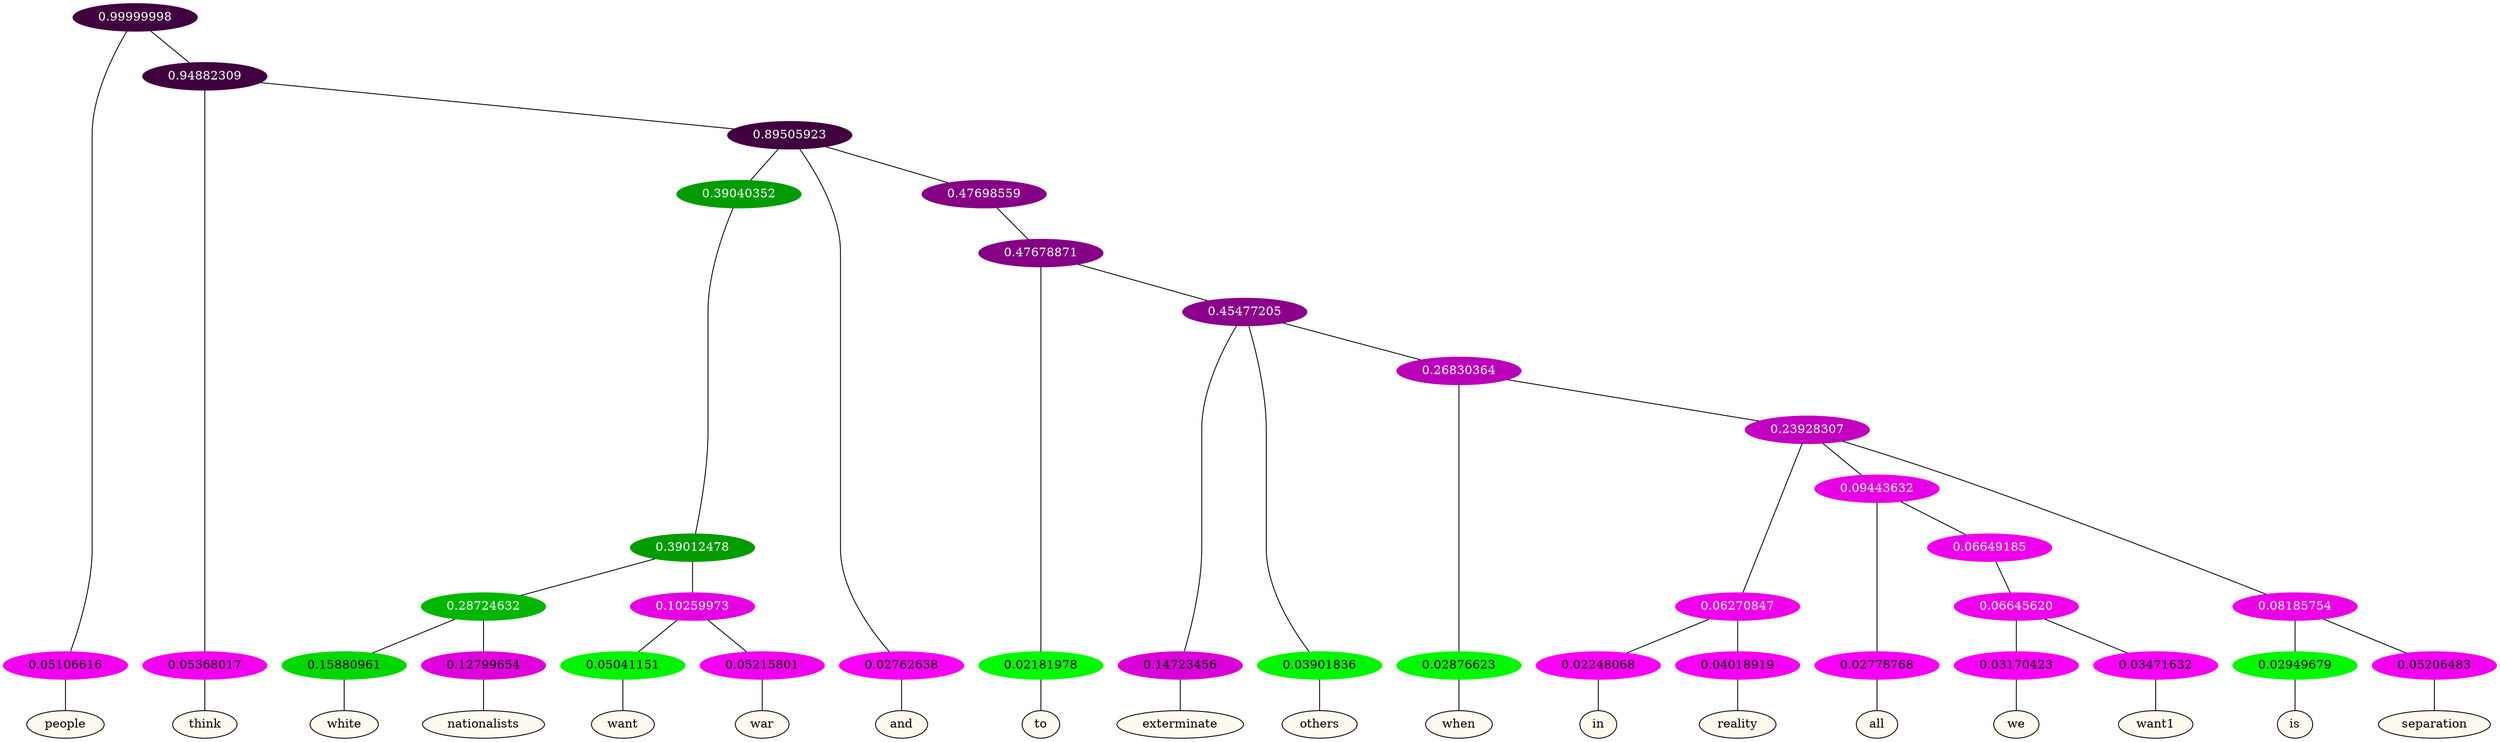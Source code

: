 graph {
	node [format=png height=0.15 nodesep=0.001 ordering=out overlap=prism overlap_scaling=0.01 ranksep=0.001 ratio=0.2 style=filled width=0.15]
	{
		rank=same
		a_w_1 [label=people color=black fillcolor=floralwhite style="filled,solid"]
		a_w_3 [label=think color=black fillcolor=floralwhite style="filled,solid"]
		a_w_14 [label=white color=black fillcolor=floralwhite style="filled,solid"]
		a_w_15 [label=nationalists color=black fillcolor=floralwhite style="filled,solid"]
		a_w_16 [label=want color=black fillcolor=floralwhite style="filled,solid"]
		a_w_17 [label=war color=black fillcolor=floralwhite style="filled,solid"]
		a_w_6 [label=and color=black fillcolor=floralwhite style="filled,solid"]
		a_w_12 [label=to color=black fillcolor=floralwhite style="filled,solid"]
		a_w_18 [label=exterminate color=black fillcolor=floralwhite style="filled,solid"]
		a_w_19 [label=others color=black fillcolor=floralwhite style="filled,solid"]
		a_w_21 [label=when color=black fillcolor=floralwhite style="filled,solid"]
		a_w_26 [label=in color=black fillcolor=floralwhite style="filled,solid"]
		a_w_27 [label=reality color=black fillcolor=floralwhite style="filled,solid"]
		a_w_28 [label=all color=black fillcolor=floralwhite style="filled,solid"]
		a_w_33 [label=we color=black fillcolor=floralwhite style="filled,solid"]
		a_w_34 [label=want1 color=black fillcolor=floralwhite style="filled,solid"]
		a_w_30 [label=is color=black fillcolor=floralwhite style="filled,solid"]
		a_w_31 [label=separation color=black fillcolor=floralwhite style="filled,solid"]
	}
	a_n_1 -- a_w_1
	a_n_3 -- a_w_3
	a_n_14 -- a_w_14
	a_n_15 -- a_w_15
	a_n_16 -- a_w_16
	a_n_17 -- a_w_17
	a_n_6 -- a_w_6
	a_n_12 -- a_w_12
	a_n_18 -- a_w_18
	a_n_19 -- a_w_19
	a_n_21 -- a_w_21
	a_n_26 -- a_w_26
	a_n_27 -- a_w_27
	a_n_28 -- a_w_28
	a_n_33 -- a_w_33
	a_n_34 -- a_w_34
	a_n_30 -- a_w_30
	a_n_31 -- a_w_31
	{
		rank=same
		a_n_1 [label=0.05106616 color="0.835 1.000 0.949" fontcolor=black]
		a_n_3 [label=0.05368017 color="0.835 1.000 0.946" fontcolor=black]
		a_n_14 [label=0.15880961 color="0.334 1.000 0.841" fontcolor=black]
		a_n_15 [label=0.12799654 color="0.835 1.000 0.872" fontcolor=black]
		a_n_16 [label=0.05041151 color="0.334 1.000 0.950" fontcolor=black]
		a_n_17 [label=0.05215801 color="0.835 1.000 0.948" fontcolor=black]
		a_n_6 [label=0.02762638 color="0.835 1.000 0.972" fontcolor=black]
		a_n_12 [label=0.02181978 color="0.334 1.000 0.978" fontcolor=black]
		a_n_18 [label=0.14723456 color="0.835 1.000 0.853" fontcolor=black]
		a_n_19 [label=0.03901836 color="0.334 1.000 0.961" fontcolor=black]
		a_n_21 [label=0.02876623 color="0.334 1.000 0.971" fontcolor=black]
		a_n_26 [label=0.02248068 color="0.835 1.000 0.978" fontcolor=black]
		a_n_27 [label=0.04018919 color="0.835 1.000 0.960" fontcolor=black]
		a_n_28 [label=0.02778768 color="0.835 1.000 0.972" fontcolor=black]
		a_n_33 [label=0.03170423 color="0.835 1.000 0.968" fontcolor=black]
		a_n_34 [label=0.03471632 color="0.835 1.000 0.965" fontcolor=black]
		a_n_30 [label=0.02949679 color="0.334 1.000 0.971" fontcolor=black]
		a_n_31 [label=0.05206483 color="0.835 1.000 0.948" fontcolor=black]
	}
	a_n_0 [label=0.99999998 color="0.835 1.000 0.250" fontcolor=grey99]
	a_n_0 -- a_n_1
	a_n_2 [label=0.94882309 color="0.835 1.000 0.250" fontcolor=grey99]
	a_n_0 -- a_n_2
	a_n_2 -- a_n_3
	a_n_4 [label=0.89505923 color="0.835 1.000 0.250" fontcolor=grey99]
	a_n_2 -- a_n_4
	a_n_5 [label=0.39040352 color="0.334 1.000 0.610" fontcolor=grey99]
	a_n_4 -- a_n_5
	a_n_4 -- a_n_6
	a_n_7 [label=0.47698559 color="0.835 1.000 0.523" fontcolor=grey99]
	a_n_4 -- a_n_7
	a_n_8 [label=0.39012478 color="0.334 1.000 0.610" fontcolor=grey99]
	a_n_5 -- a_n_8
	a_n_9 [label=0.47678871 color="0.835 1.000 0.523" fontcolor=grey99]
	a_n_7 -- a_n_9
	a_n_10 [label=0.28724632 color="0.334 1.000 0.713" fontcolor=grey99]
	a_n_8 -- a_n_10
	a_n_11 [label=0.10259973 color="0.835 1.000 0.897" fontcolor=grey99]
	a_n_8 -- a_n_11
	a_n_9 -- a_n_12
	a_n_13 [label=0.45477205 color="0.835 1.000 0.545" fontcolor=grey99]
	a_n_9 -- a_n_13
	a_n_10 -- a_n_14
	a_n_10 -- a_n_15
	a_n_11 -- a_n_16
	a_n_11 -- a_n_17
	a_n_13 -- a_n_18
	a_n_13 -- a_n_19
	a_n_20 [label=0.26830364 color="0.835 1.000 0.732" fontcolor=grey99]
	a_n_13 -- a_n_20
	a_n_20 -- a_n_21
	a_n_22 [label=0.23928307 color="0.835 1.000 0.761" fontcolor=grey99]
	a_n_20 -- a_n_22
	a_n_23 [label=0.06270847 color="0.835 1.000 0.937" fontcolor=grey99]
	a_n_22 -- a_n_23
	a_n_24 [label=0.09443632 color="0.835 1.000 0.906" fontcolor=grey99]
	a_n_22 -- a_n_24
	a_n_25 [label=0.08185754 color="0.835 1.000 0.918" fontcolor=grey99]
	a_n_22 -- a_n_25
	a_n_23 -- a_n_26
	a_n_23 -- a_n_27
	a_n_24 -- a_n_28
	a_n_29 [label=0.06649185 color="0.835 1.000 0.934" fontcolor=grey99]
	a_n_24 -- a_n_29
	a_n_25 -- a_n_30
	a_n_25 -- a_n_31
	a_n_32 [label=0.06645620 color="0.835 1.000 0.934" fontcolor=grey99]
	a_n_29 -- a_n_32
	a_n_32 -- a_n_33
	a_n_32 -- a_n_34
}
